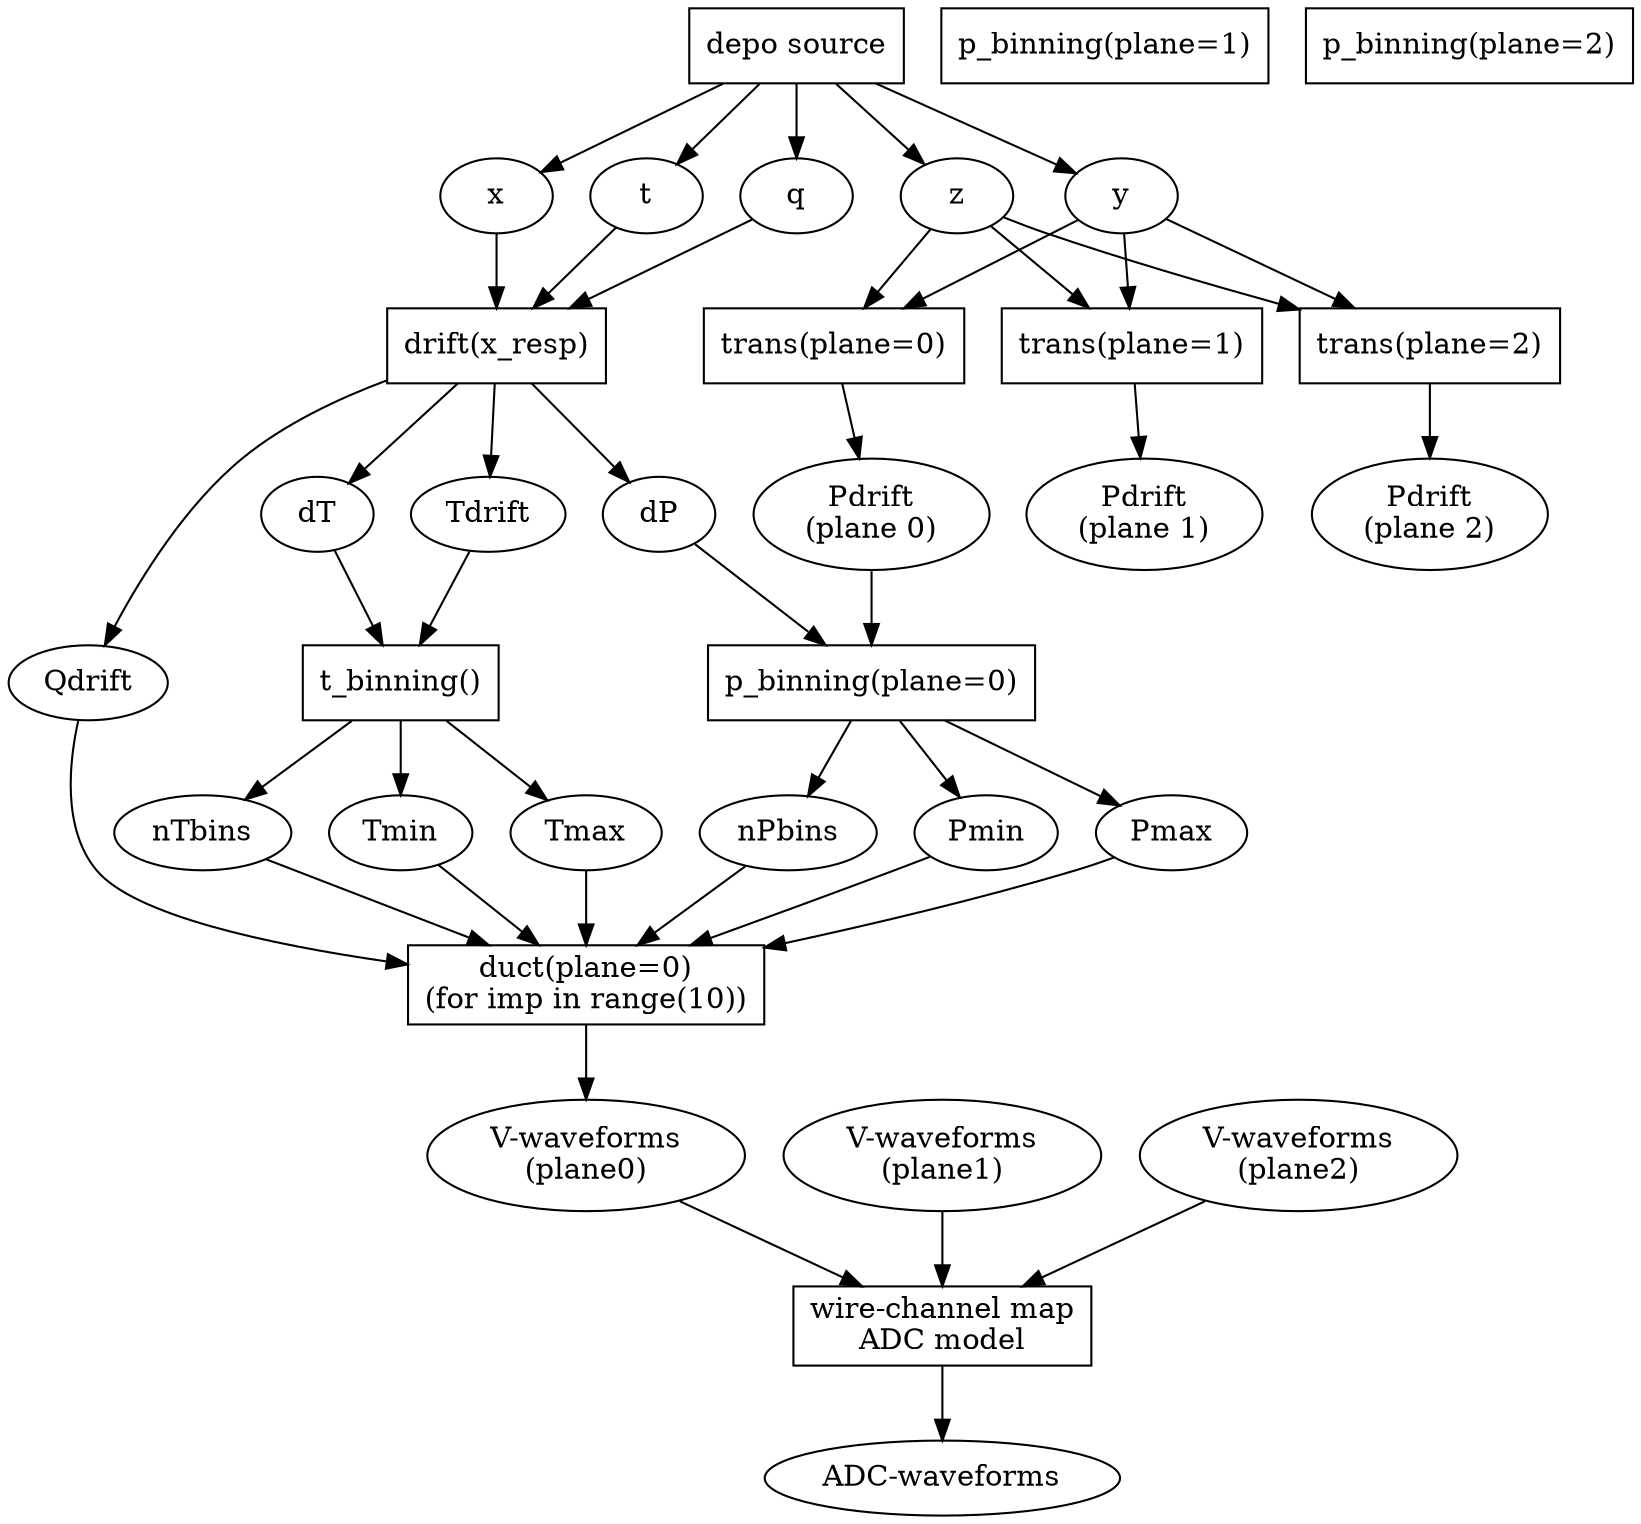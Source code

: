 digraph dag {
        node[shape=box]
        depo[label="depo source"]
        drift[label="drift(x_resp)"]
        duct0[label="duct(plane=0)\n(for imp in range(10))"]
        //duct1[label="duct(plane=1)"]
        //duct2[label="duct(plane=2)"]
        trans0[label="trans(plane=0)"]
        trans1[label="trans(plane=1)"]
        trans2[label="trans(plane=2)"]
        tbinning[label="t_binning()"]
        pbinning0[label="p_binning(plane=0)"]
        pbinning1[label="p_binning(plane=1)"]
        pbinning2[label="p_binning(plane=2)"]
        wirechan[label="wire-channel map\nADC model"]

        node[shape=ellipse]
        pitch0[label="Pdrift\n(plane 0)"]
        pitch1[label="Pdrift\n(plane 1)"]
        pitch2[label="Pdrift\n(plane 2)"]

        volts0[label="V-waveforms\n(plane0)"]
        volts1[label="V-waveforms\n(plane1)"]
        volts2[label="V-waveforms\n(plane2)"]

        adc[label="ADC-waveforms"]

        depo->{x,y,z,t,q}
        {x,t,q}->drift->{Tdrift,Qdrift,dP,dT}

        {y,z}->trans0->{pitch0}
        {y,z}->trans1->{pitch1}
        {y,z}->trans2->{pitch2}

        {Tdrift,dT}->tbinning->{nTbins,Tmin,Tmax}
        {pitch0,dP}->pbinning0->{nPbins,Pmin,Pmax}

        {nTbins,Tmin,Tmax,nPbins,Pmin,Pmax,Qdrift}->duct0

        duct0->volts0

        {volts0,volts1,volts2}->wirechan->adc

}
